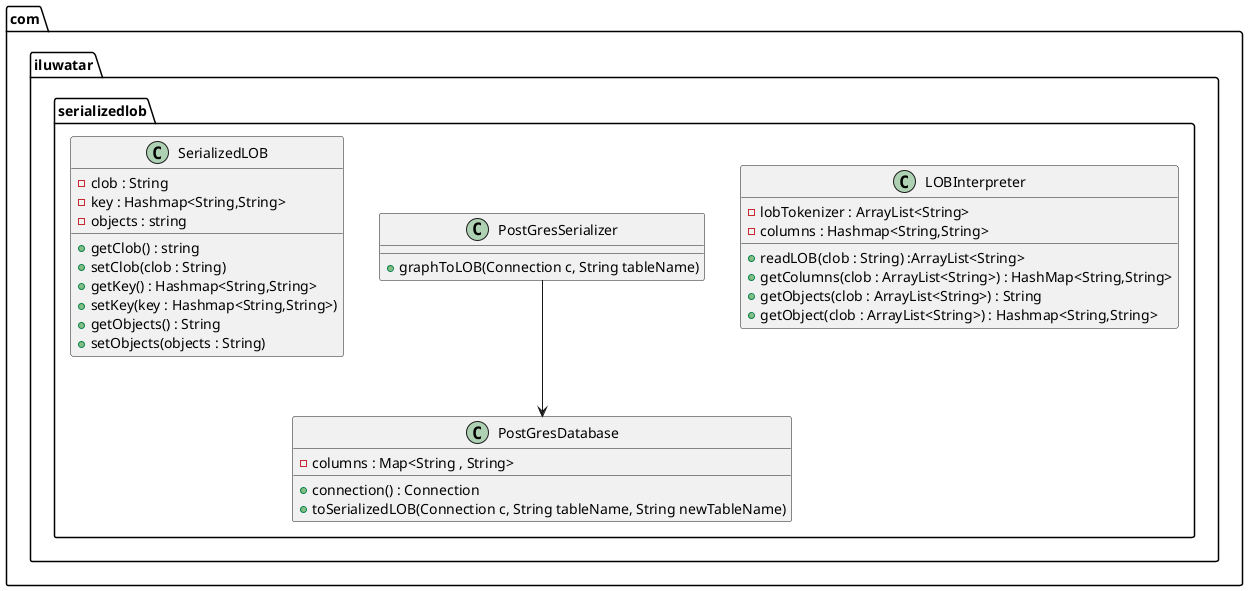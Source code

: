@startuml
package com.iluwatar.serializedlob {
  class LOBInterpreter {
    - lobTokenizer : ArrayList<String>
    - columns : Hashmap<String,String>
    + readLOB(clob : String) :ArrayList<String>
    + getColumns(clob : ArrayList<String>) : HashMap<String,String>
    + getObjects(clob : ArrayList<String>) : String
    + getObject(clob : ArrayList<String>) : Hashmap<String,String>
  }

  class PostGresDatabase{
    - columns : Map<String , String>
    + connection() : Connection
    + toSerializedLOB(Connection c, String tableName, String newTableName)
  }

  class PostGresSerializer{
    + graphToLOB(Connection c, String tableName)
  }

  class SerializedLOB{
    - clob : String
    - key : Hashmap<String,String>
    - objects : string
    + getClob() : string
    + setClob(clob : String)
    + getKey() : Hashmap<String,String>
    + setKey(key : Hashmap<String,String>)
    + getObjects() : String
    + setObjects(objects : String)
    }
}

PostGresSerializer --> PostGresDatabase

@enduml